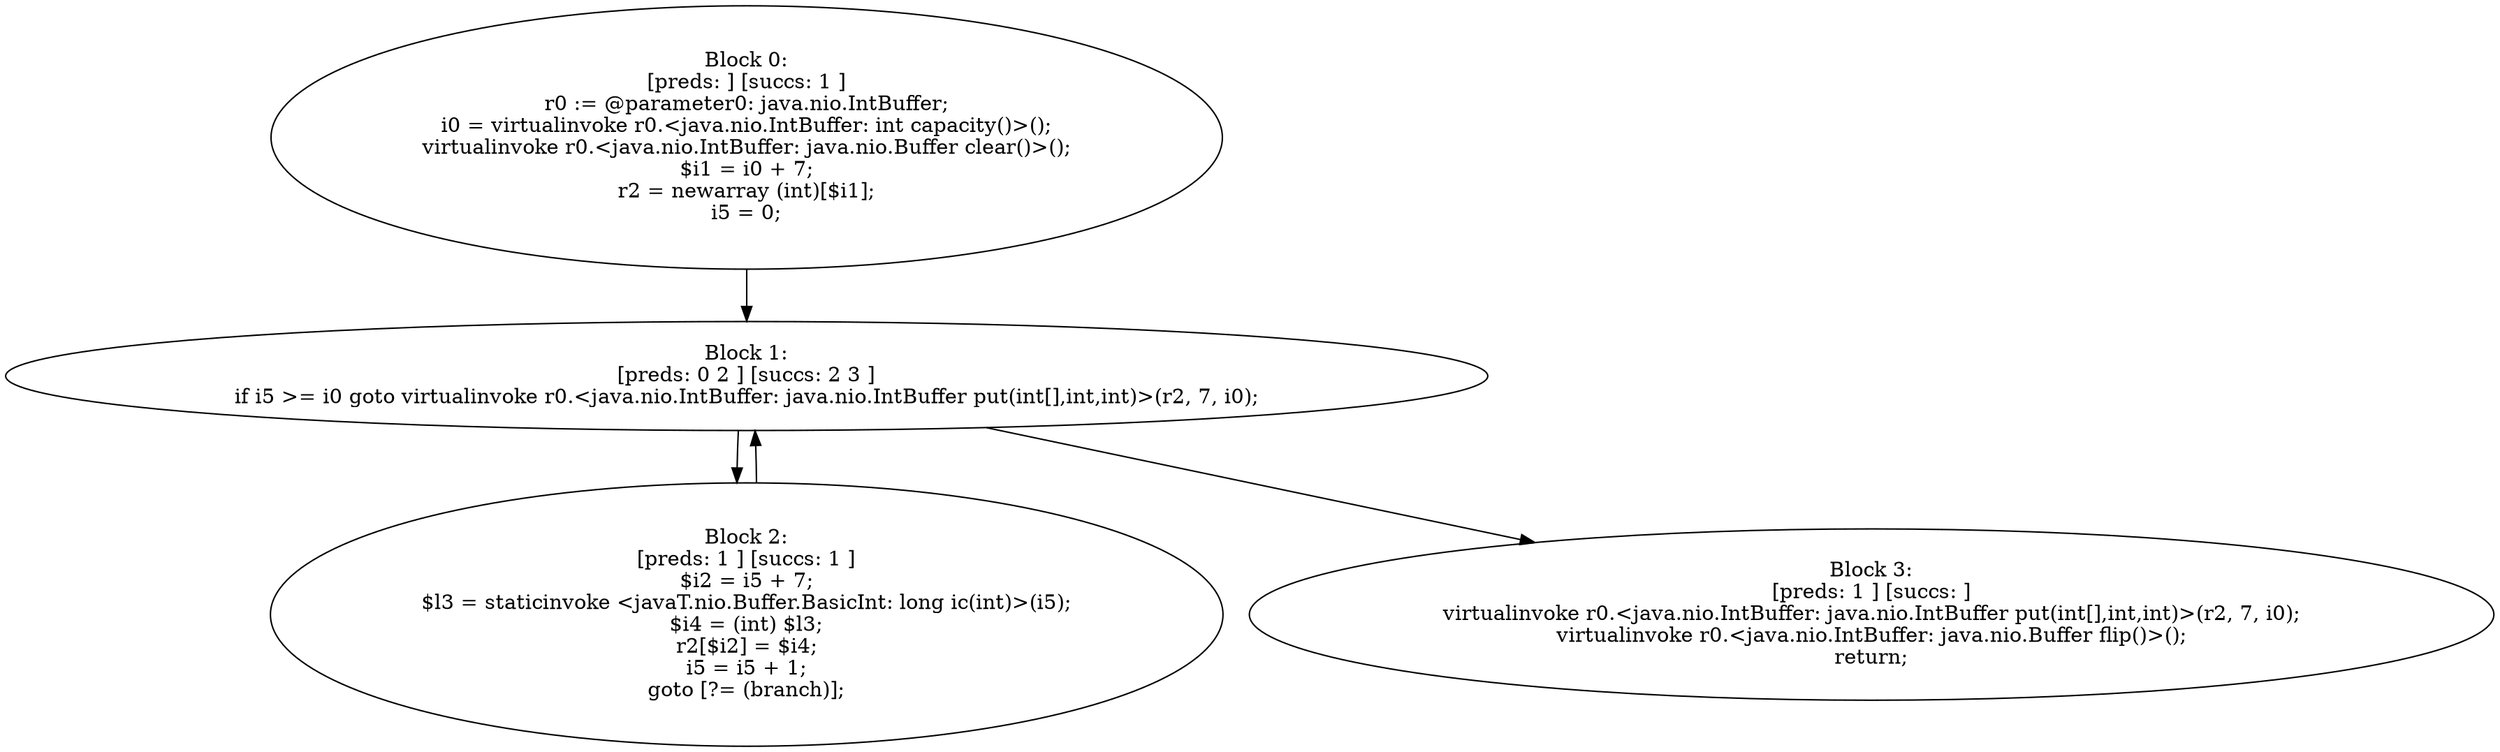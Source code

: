 digraph "unitGraph" {
    "Block 0:
[preds: ] [succs: 1 ]
r0 := @parameter0: java.nio.IntBuffer;
i0 = virtualinvoke r0.<java.nio.IntBuffer: int capacity()>();
virtualinvoke r0.<java.nio.IntBuffer: java.nio.Buffer clear()>();
$i1 = i0 + 7;
r2 = newarray (int)[$i1];
i5 = 0;
"
    "Block 1:
[preds: 0 2 ] [succs: 2 3 ]
if i5 >= i0 goto virtualinvoke r0.<java.nio.IntBuffer: java.nio.IntBuffer put(int[],int,int)>(r2, 7, i0);
"
    "Block 2:
[preds: 1 ] [succs: 1 ]
$i2 = i5 + 7;
$l3 = staticinvoke <javaT.nio.Buffer.BasicInt: long ic(int)>(i5);
$i4 = (int) $l3;
r2[$i2] = $i4;
i5 = i5 + 1;
goto [?= (branch)];
"
    "Block 3:
[preds: 1 ] [succs: ]
virtualinvoke r0.<java.nio.IntBuffer: java.nio.IntBuffer put(int[],int,int)>(r2, 7, i0);
virtualinvoke r0.<java.nio.IntBuffer: java.nio.Buffer flip()>();
return;
"
    "Block 0:
[preds: ] [succs: 1 ]
r0 := @parameter0: java.nio.IntBuffer;
i0 = virtualinvoke r0.<java.nio.IntBuffer: int capacity()>();
virtualinvoke r0.<java.nio.IntBuffer: java.nio.Buffer clear()>();
$i1 = i0 + 7;
r2 = newarray (int)[$i1];
i5 = 0;
"->"Block 1:
[preds: 0 2 ] [succs: 2 3 ]
if i5 >= i0 goto virtualinvoke r0.<java.nio.IntBuffer: java.nio.IntBuffer put(int[],int,int)>(r2, 7, i0);
";
    "Block 1:
[preds: 0 2 ] [succs: 2 3 ]
if i5 >= i0 goto virtualinvoke r0.<java.nio.IntBuffer: java.nio.IntBuffer put(int[],int,int)>(r2, 7, i0);
"->"Block 2:
[preds: 1 ] [succs: 1 ]
$i2 = i5 + 7;
$l3 = staticinvoke <javaT.nio.Buffer.BasicInt: long ic(int)>(i5);
$i4 = (int) $l3;
r2[$i2] = $i4;
i5 = i5 + 1;
goto [?= (branch)];
";
    "Block 1:
[preds: 0 2 ] [succs: 2 3 ]
if i5 >= i0 goto virtualinvoke r0.<java.nio.IntBuffer: java.nio.IntBuffer put(int[],int,int)>(r2, 7, i0);
"->"Block 3:
[preds: 1 ] [succs: ]
virtualinvoke r0.<java.nio.IntBuffer: java.nio.IntBuffer put(int[],int,int)>(r2, 7, i0);
virtualinvoke r0.<java.nio.IntBuffer: java.nio.Buffer flip()>();
return;
";
    "Block 2:
[preds: 1 ] [succs: 1 ]
$i2 = i5 + 7;
$l3 = staticinvoke <javaT.nio.Buffer.BasicInt: long ic(int)>(i5);
$i4 = (int) $l3;
r2[$i2] = $i4;
i5 = i5 + 1;
goto [?= (branch)];
"->"Block 1:
[preds: 0 2 ] [succs: 2 3 ]
if i5 >= i0 goto virtualinvoke r0.<java.nio.IntBuffer: java.nio.IntBuffer put(int[],int,int)>(r2, 7, i0);
";
}
